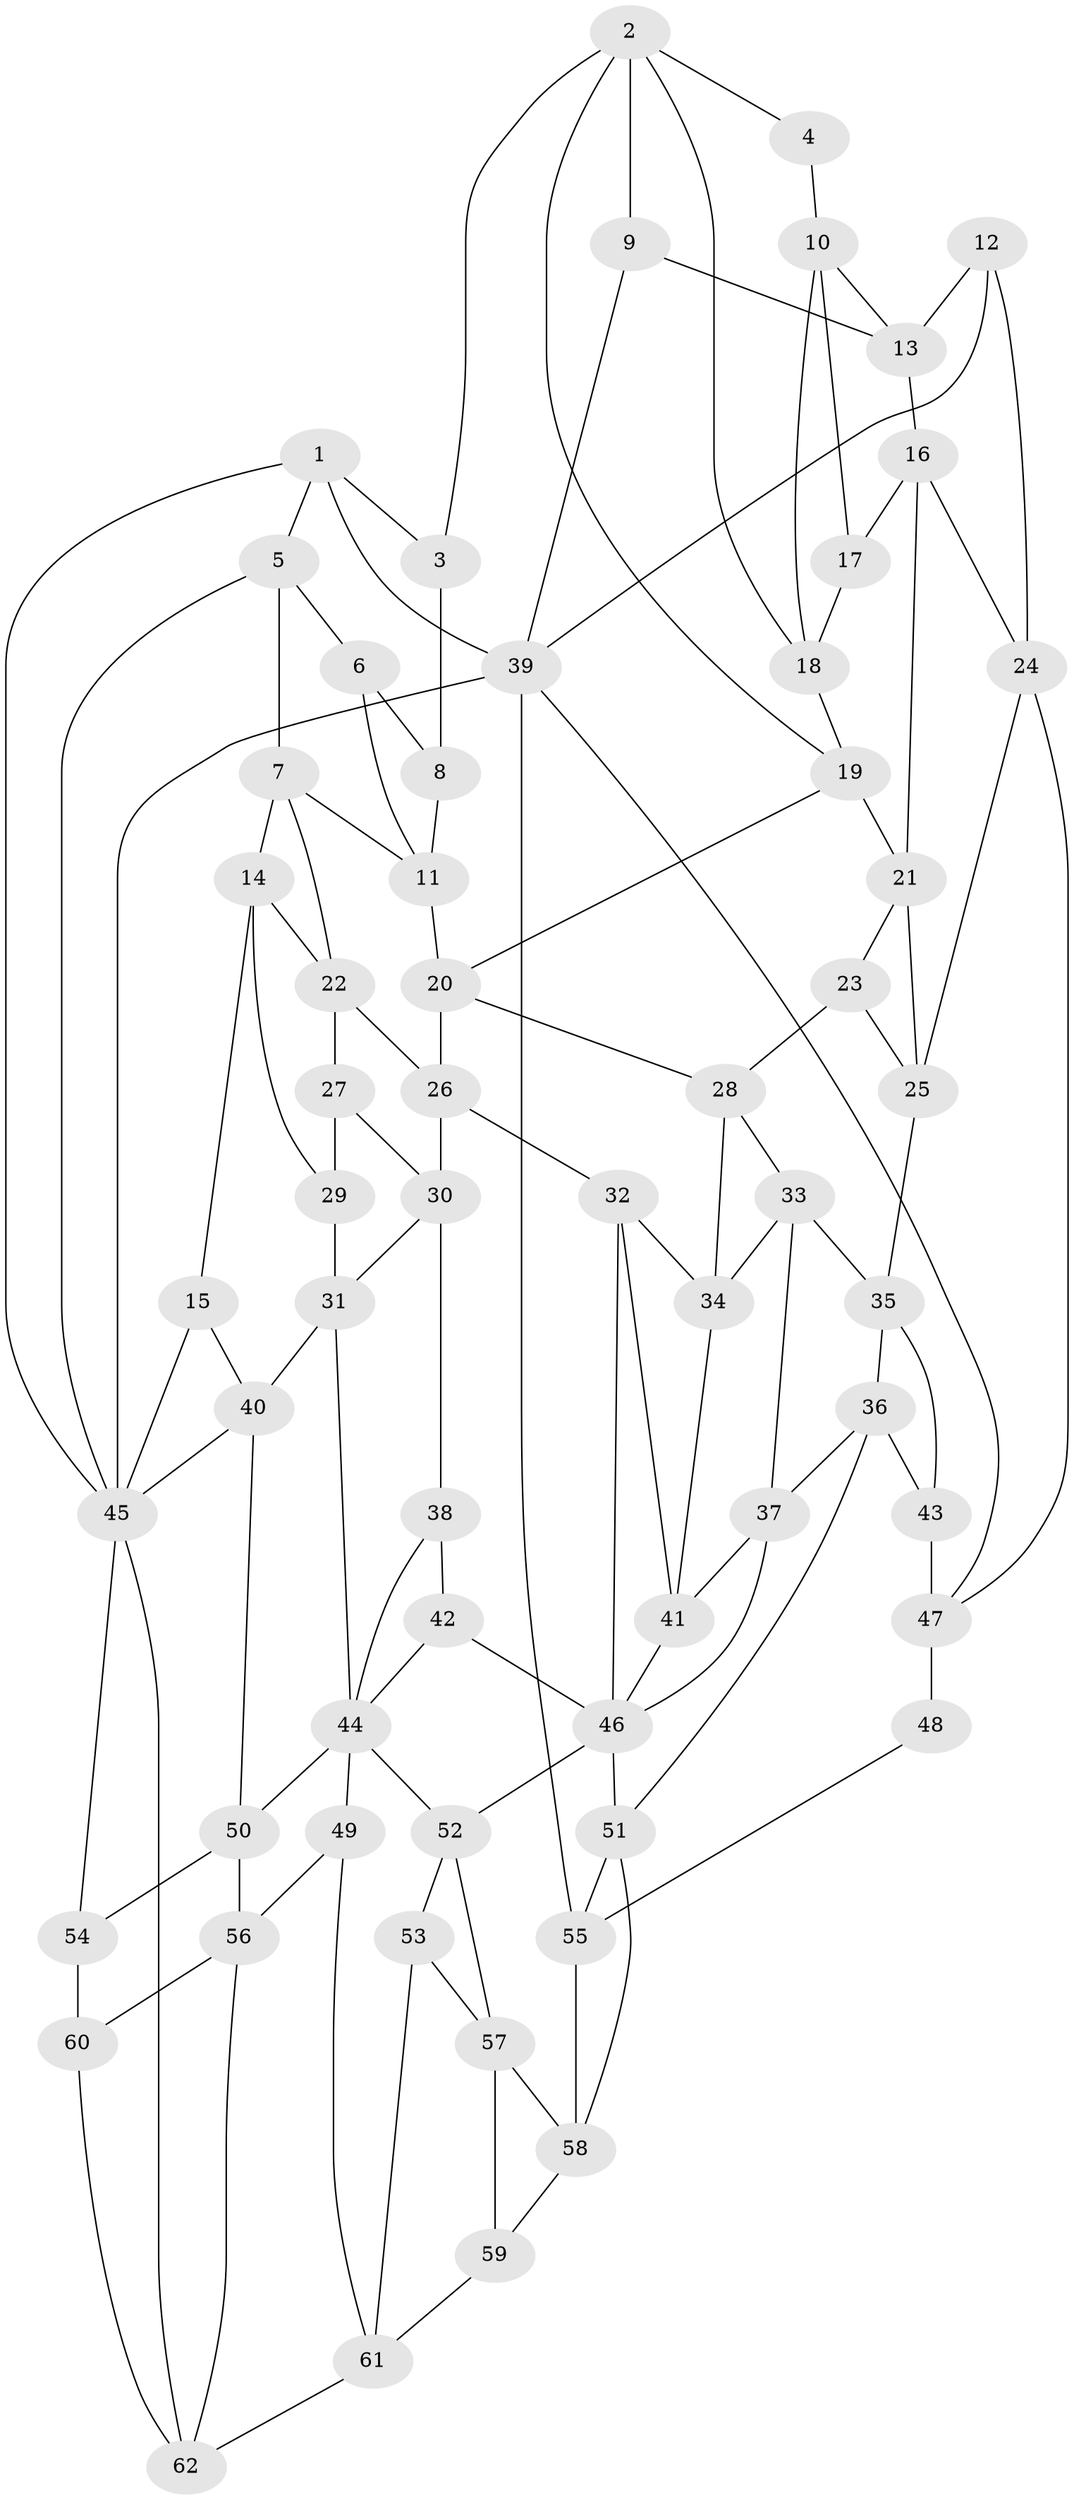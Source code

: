 // original degree distribution, {3: 0.024390243902439025, 6: 0.2764227642276423, 5: 0.4146341463414634, 4: 0.2845528455284553}
// Generated by graph-tools (version 1.1) at 2025/46/03/06/25 01:46:57]
// undirected, 62 vertices, 118 edges
graph export_dot {
graph [start="1"]
  node [color=gray90,style=filled];
  1;
  2;
  3;
  4;
  5;
  6;
  7;
  8;
  9;
  10;
  11;
  12;
  13;
  14;
  15;
  16;
  17;
  18;
  19;
  20;
  21;
  22;
  23;
  24;
  25;
  26;
  27;
  28;
  29;
  30;
  31;
  32;
  33;
  34;
  35;
  36;
  37;
  38;
  39;
  40;
  41;
  42;
  43;
  44;
  45;
  46;
  47;
  48;
  49;
  50;
  51;
  52;
  53;
  54;
  55;
  56;
  57;
  58;
  59;
  60;
  61;
  62;
  1 -- 3 [weight=1.0];
  1 -- 5 [weight=1.0];
  1 -- 39 [weight=1.0];
  1 -- 45 [weight=1.0];
  2 -- 3 [weight=1.0];
  2 -- 4 [weight=1.0];
  2 -- 9 [weight=1.0];
  2 -- 18 [weight=1.0];
  2 -- 19 [weight=1.0];
  3 -- 8 [weight=1.0];
  4 -- 10 [weight=1.0];
  5 -- 6 [weight=1.0];
  5 -- 7 [weight=1.0];
  5 -- 45 [weight=1.0];
  6 -- 8 [weight=2.0];
  6 -- 11 [weight=1.0];
  7 -- 11 [weight=1.0];
  7 -- 14 [weight=1.0];
  7 -- 22 [weight=1.0];
  8 -- 11 [weight=1.0];
  9 -- 13 [weight=1.0];
  9 -- 39 [weight=1.0];
  10 -- 13 [weight=1.0];
  10 -- 17 [weight=1.0];
  10 -- 18 [weight=1.0];
  11 -- 20 [weight=1.0];
  12 -- 13 [weight=1.0];
  12 -- 24 [weight=1.0];
  12 -- 39 [weight=1.0];
  13 -- 16 [weight=1.0];
  14 -- 15 [weight=1.0];
  14 -- 22 [weight=1.0];
  14 -- 29 [weight=1.0];
  15 -- 40 [weight=1.0];
  15 -- 45 [weight=1.0];
  16 -- 17 [weight=1.0];
  16 -- 21 [weight=1.0];
  16 -- 24 [weight=1.0];
  17 -- 18 [weight=1.0];
  18 -- 19 [weight=1.0];
  19 -- 20 [weight=1.0];
  19 -- 21 [weight=1.0];
  20 -- 26 [weight=1.0];
  20 -- 28 [weight=1.0];
  21 -- 23 [weight=1.0];
  21 -- 25 [weight=1.0];
  22 -- 26 [weight=1.0];
  22 -- 27 [weight=1.0];
  23 -- 25 [weight=1.0];
  23 -- 28 [weight=1.0];
  24 -- 25 [weight=1.0];
  24 -- 47 [weight=1.0];
  25 -- 35 [weight=1.0];
  26 -- 30 [weight=1.0];
  26 -- 32 [weight=1.0];
  27 -- 29 [weight=2.0];
  27 -- 30 [weight=1.0];
  28 -- 33 [weight=1.0];
  28 -- 34 [weight=1.0];
  29 -- 31 [weight=1.0];
  30 -- 31 [weight=1.0];
  30 -- 38 [weight=1.0];
  31 -- 40 [weight=1.0];
  31 -- 44 [weight=1.0];
  32 -- 34 [weight=1.0];
  32 -- 41 [weight=1.0];
  32 -- 46 [weight=1.0];
  33 -- 34 [weight=1.0];
  33 -- 35 [weight=1.0];
  33 -- 37 [weight=1.0];
  34 -- 41 [weight=1.0];
  35 -- 36 [weight=1.0];
  35 -- 43 [weight=1.0];
  36 -- 37 [weight=1.0];
  36 -- 43 [weight=1.0];
  36 -- 51 [weight=1.0];
  37 -- 41 [weight=1.0];
  37 -- 46 [weight=1.0];
  38 -- 42 [weight=2.0];
  38 -- 44 [weight=1.0];
  39 -- 45 [weight=1.0];
  39 -- 47 [weight=1.0];
  39 -- 55 [weight=1.0];
  40 -- 45 [weight=1.0];
  40 -- 50 [weight=1.0];
  41 -- 46 [weight=1.0];
  42 -- 44 [weight=1.0];
  42 -- 46 [weight=1.0];
  43 -- 47 [weight=2.0];
  44 -- 49 [weight=1.0];
  44 -- 50 [weight=1.0];
  44 -- 52 [weight=1.0];
  45 -- 54 [weight=1.0];
  45 -- 62 [weight=1.0];
  46 -- 51 [weight=1.0];
  46 -- 52 [weight=1.0];
  47 -- 48 [weight=2.0];
  48 -- 55 [weight=1.0];
  49 -- 56 [weight=1.0];
  49 -- 61 [weight=1.0];
  50 -- 54 [weight=1.0];
  50 -- 56 [weight=1.0];
  51 -- 55 [weight=1.0];
  51 -- 58 [weight=1.0];
  52 -- 53 [weight=1.0];
  52 -- 57 [weight=1.0];
  53 -- 57 [weight=1.0];
  53 -- 61 [weight=1.0];
  54 -- 60 [weight=2.0];
  55 -- 58 [weight=1.0];
  56 -- 60 [weight=1.0];
  56 -- 62 [weight=1.0];
  57 -- 58 [weight=1.0];
  57 -- 59 [weight=1.0];
  58 -- 59 [weight=1.0];
  59 -- 61 [weight=1.0];
  60 -- 62 [weight=1.0];
  61 -- 62 [weight=1.0];
}

